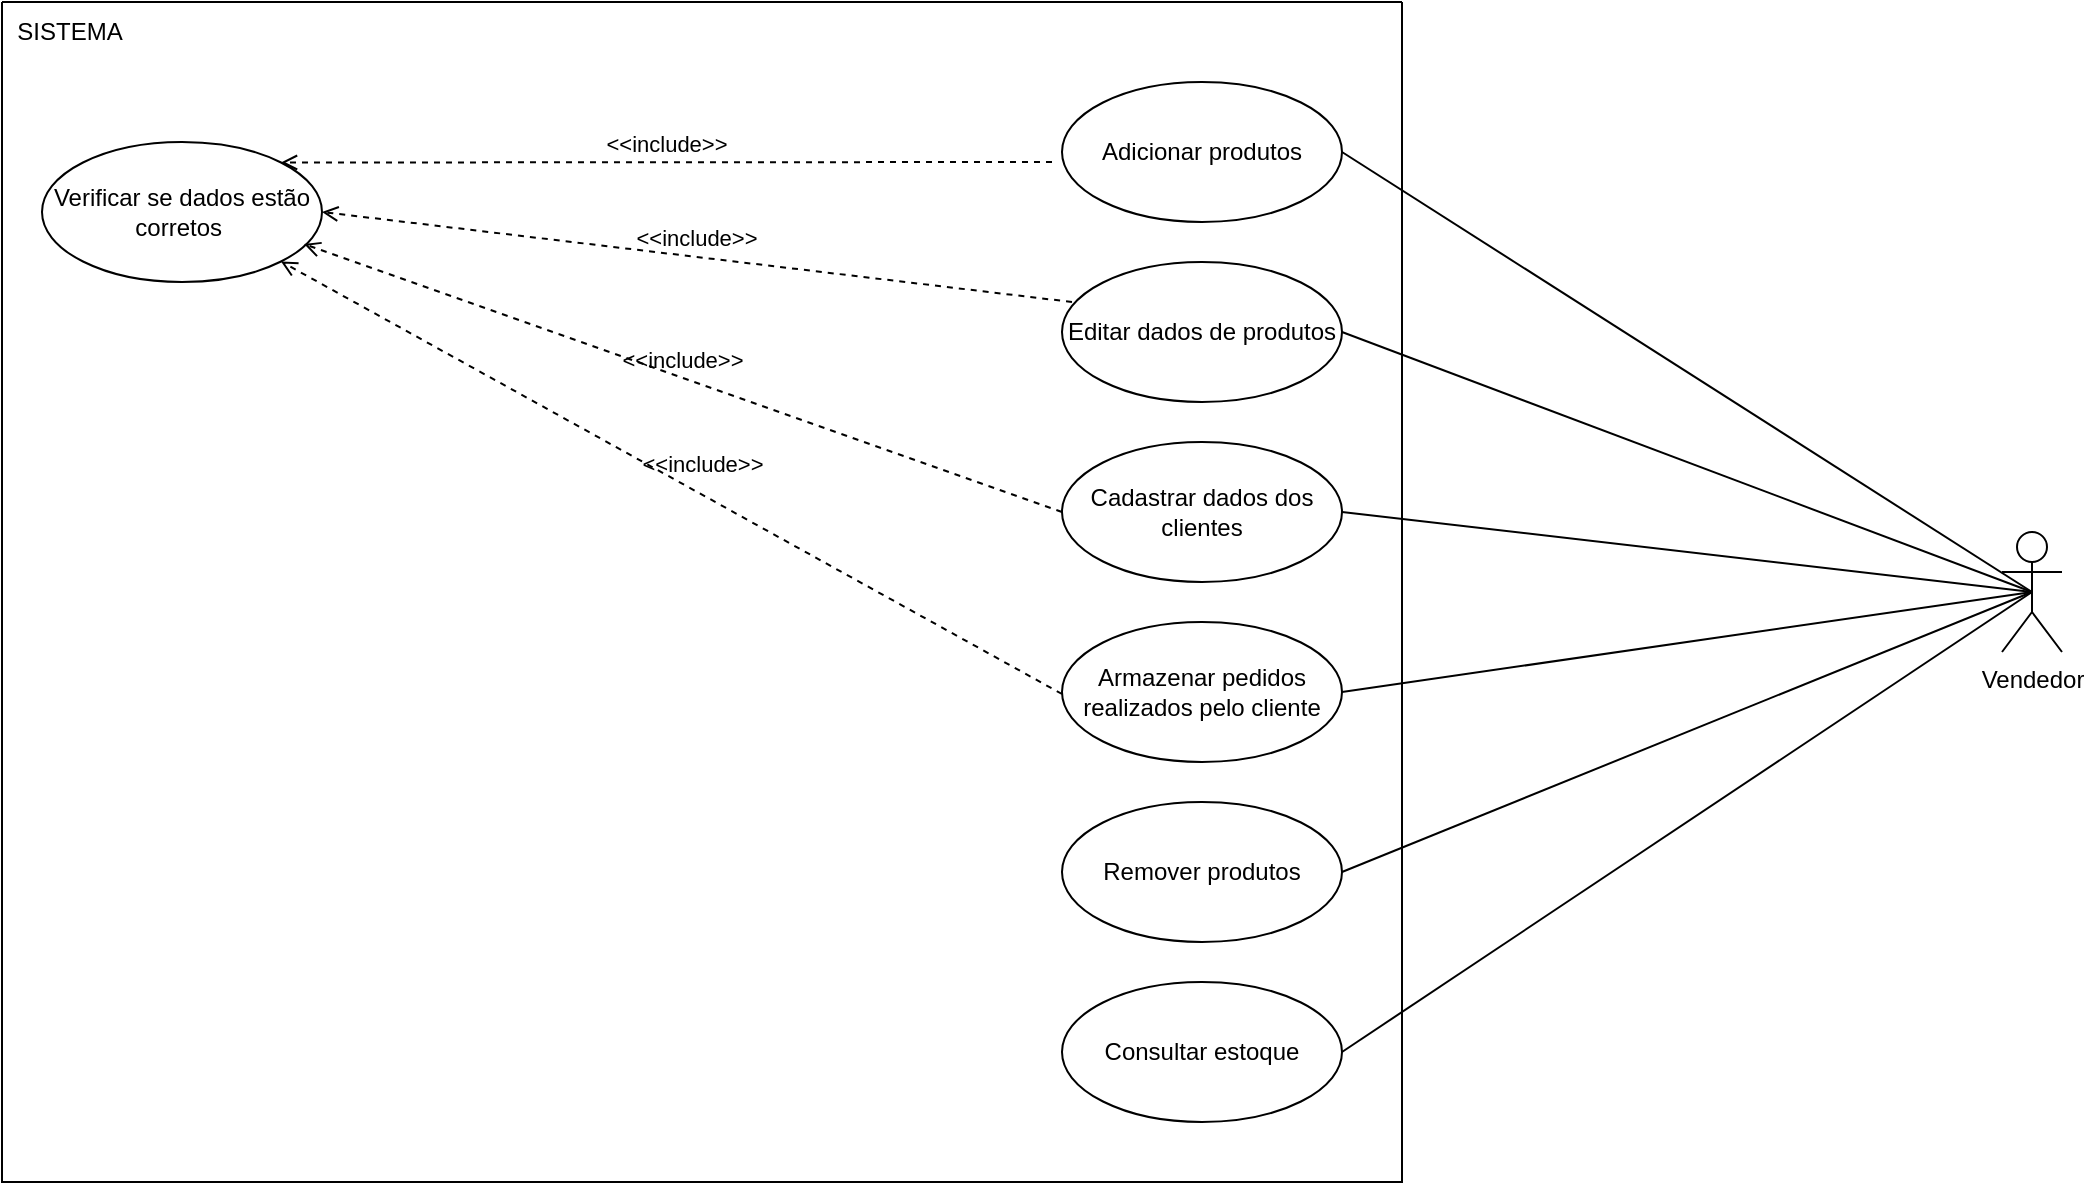 <mxfile version="24.7.17">
  <diagram name="Página-1" id="0yyZf2vExyStb92xReoz">
    <mxGraphModel dx="1434" dy="780" grid="1" gridSize="10" guides="1" tooltips="1" connect="1" arrows="1" fold="1" page="1" pageScale="1" pageWidth="827" pageHeight="1169" math="0" shadow="0">
      <root>
        <mxCell id="0" />
        <mxCell id="1" parent="0" />
        <mxCell id="PGkATcvvUGbWVfut-UY--2" value="Vendedor" style="shape=umlActor;verticalLabelPosition=bottom;verticalAlign=top;html=1;" parent="1" vertex="1">
          <mxGeometry x="1150" y="445" width="30" height="60" as="geometry" />
        </mxCell>
        <mxCell id="PGkATcvvUGbWVfut-UY--23" value="" style="endArrow=none;html=1;rounded=0;entryX=0.5;entryY=0.5;entryDx=0;entryDy=0;entryPerimeter=0;exitX=1;exitY=0.5;exitDx=0;exitDy=0;" parent="1" source="PGkATcvvUGbWVfut-UY--11" target="PGkATcvvUGbWVfut-UY--2" edge="1">
          <mxGeometry relative="1" as="geometry">
            <mxPoint x="520" y="250" as="sourcePoint" />
            <mxPoint x="700" y="330" as="targetPoint" />
          </mxGeometry>
        </mxCell>
        <mxCell id="PGkATcvvUGbWVfut-UY--25" value="" style="endArrow=none;html=1;rounded=0;entryX=0.5;entryY=0.5;entryDx=0;entryDy=0;entryPerimeter=0;exitX=1;exitY=0.5;exitDx=0;exitDy=0;" parent="1" source="PGkATcvvUGbWVfut-UY--17" target="PGkATcvvUGbWVfut-UY--2" edge="1">
          <mxGeometry relative="1" as="geometry">
            <mxPoint x="530" y="270" as="sourcePoint" />
            <mxPoint x="700" y="340" as="targetPoint" />
          </mxGeometry>
        </mxCell>
        <mxCell id="PGkATcvvUGbWVfut-UY--27" value="" style="endArrow=none;html=1;rounded=0;exitX=1;exitY=0.5;exitDx=0;exitDy=0;entryX=0.5;entryY=0.5;entryDx=0;entryDy=0;entryPerimeter=0;" parent="1" source="PGkATcvvUGbWVfut-UY--26" target="PGkATcvvUGbWVfut-UY--2" edge="1">
          <mxGeometry relative="1" as="geometry">
            <mxPoint x="520" y="424.5" as="sourcePoint" />
            <mxPoint x="700" y="330" as="targetPoint" />
          </mxGeometry>
        </mxCell>
        <mxCell id="PGkATcvvUGbWVfut-UY--29" value="" style="endArrow=none;html=1;rounded=0;entryX=0.5;entryY=0.5;entryDx=0;entryDy=0;entryPerimeter=0;exitX=1;exitY=0.5;exitDx=0;exitDy=0;" parent="1" source="PGkATcvvUGbWVfut-UY--28" target="PGkATcvvUGbWVfut-UY--2" edge="1">
          <mxGeometry relative="1" as="geometry">
            <mxPoint x="520" y="505" as="sourcePoint" />
            <mxPoint x="700" y="410" as="targetPoint" />
          </mxGeometry>
        </mxCell>
        <mxCell id="PGkATcvvUGbWVfut-UY--31" value="" style="endArrow=none;html=1;rounded=0;entryX=0.5;entryY=0.5;entryDx=0;entryDy=0;entryPerimeter=0;exitX=1;exitY=0.5;exitDx=0;exitDy=0;" parent="1" source="PGkATcvvUGbWVfut-UY--30" target="PGkATcvvUGbWVfut-UY--2" edge="1">
          <mxGeometry relative="1" as="geometry">
            <mxPoint x="520" y="605" as="sourcePoint" />
            <mxPoint x="705" y="430" as="targetPoint" />
          </mxGeometry>
        </mxCell>
        <mxCell id="PGkATcvvUGbWVfut-UY--37" value="" style="swimlane;startSize=0;" parent="1" vertex="1">
          <mxGeometry x="150" y="180" width="700" height="590" as="geometry" />
        </mxCell>
        <mxCell id="PGkATcvvUGbWVfut-UY--32" value="SISTEMA" style="text;html=1;align=center;verticalAlign=middle;whiteSpace=wrap;rounded=0;" parent="PGkATcvvUGbWVfut-UY--37" vertex="1">
          <mxGeometry x="4" width="60" height="30" as="geometry" />
        </mxCell>
        <mxCell id="PGkATcvvUGbWVfut-UY--11" value="Adicionar produtos" style="ellipse;whiteSpace=wrap;html=1;" parent="PGkATcvvUGbWVfut-UY--37" vertex="1">
          <mxGeometry x="530" y="40" width="140" height="70" as="geometry" />
        </mxCell>
        <mxCell id="PGkATcvvUGbWVfut-UY--22" value="" style="text;strokeColor=none;fillColor=none;align=left;verticalAlign=middle;spacingTop=-1;spacingLeft=4;spacingRight=4;rotatable=0;labelPosition=right;points=[];portConstraint=eastwest;" parent="PGkATcvvUGbWVfut-UY--37" vertex="1">
          <mxGeometry x="680" y="260" width="20" height="14" as="geometry" />
        </mxCell>
        <mxCell id="U0aSdUmngwH33HCEDwY0-1" value="Verificar se dados estão corretos&amp;nbsp;" style="ellipse;whiteSpace=wrap;html=1;" parent="PGkATcvvUGbWVfut-UY--37" vertex="1">
          <mxGeometry x="20" y="70" width="140" height="70" as="geometry" />
        </mxCell>
        <mxCell id="PGkATcvvUGbWVfut-UY--17" value="Remover produtos" style="ellipse;whiteSpace=wrap;html=1;" parent="PGkATcvvUGbWVfut-UY--37" vertex="1">
          <mxGeometry x="530" y="400" width="140" height="70" as="geometry" />
        </mxCell>
        <mxCell id="PGkATcvvUGbWVfut-UY--26" value="Editar dados de produtos" style="ellipse;whiteSpace=wrap;html=1;" parent="PGkATcvvUGbWVfut-UY--37" vertex="1">
          <mxGeometry x="530" y="130" width="140" height="70" as="geometry" />
        </mxCell>
        <mxCell id="U0aSdUmngwH33HCEDwY0-5" value="&amp;lt;&amp;lt;include&amp;gt;&amp;gt;" style="html=1;verticalAlign=bottom;labelBackgroundColor=none;endArrow=open;endFill=0;dashed=1;rounded=0;entryX=1;entryY=0;entryDx=0;entryDy=0;" parent="PGkATcvvUGbWVfut-UY--37" target="U0aSdUmngwH33HCEDwY0-1" edge="1">
          <mxGeometry width="160" relative="1" as="geometry">
            <mxPoint x="525" y="80" as="sourcePoint" />
            <mxPoint x="675" y="70" as="targetPoint" />
          </mxGeometry>
        </mxCell>
        <mxCell id="U0aSdUmngwH33HCEDwY0-6" value="&amp;lt;&amp;lt;include&amp;gt;&amp;gt;" style="html=1;verticalAlign=bottom;labelBackgroundColor=none;endArrow=open;endFill=0;dashed=1;rounded=0;entryX=1;entryY=0.5;entryDx=0;entryDy=0;" parent="PGkATcvvUGbWVfut-UY--37" target="U0aSdUmngwH33HCEDwY0-1" edge="1">
          <mxGeometry width="160" relative="1" as="geometry">
            <mxPoint x="535" y="150" as="sourcePoint" />
            <mxPoint x="460" y="185" as="targetPoint" />
          </mxGeometry>
        </mxCell>
        <mxCell id="PGkATcvvUGbWVfut-UY--28" value="Cadastrar dados dos clientes" style="ellipse;whiteSpace=wrap;html=1;" parent="PGkATcvvUGbWVfut-UY--37" vertex="1">
          <mxGeometry x="530" y="220" width="140" height="70" as="geometry" />
        </mxCell>
        <mxCell id="U0aSdUmngwH33HCEDwY0-9" value="&amp;lt;&amp;lt;include&amp;gt;&amp;gt;" style="html=1;verticalAlign=bottom;labelBackgroundColor=none;endArrow=open;endFill=0;dashed=1;rounded=0;entryX=0.936;entryY=0.729;entryDx=0;entryDy=0;entryPerimeter=0;exitX=0;exitY=0.5;exitDx=0;exitDy=0;" parent="PGkATcvvUGbWVfut-UY--37" source="PGkATcvvUGbWVfut-UY--28" target="U0aSdUmngwH33HCEDwY0-1" edge="1">
          <mxGeometry width="160" relative="1" as="geometry">
            <mxPoint x="545" y="160" as="sourcePoint" />
            <mxPoint x="430" y="150" as="targetPoint" />
          </mxGeometry>
        </mxCell>
        <mxCell id="PGkATcvvUGbWVfut-UY--30" value="Consultar estoque" style="ellipse;whiteSpace=wrap;html=1;" parent="PGkATcvvUGbWVfut-UY--37" vertex="1">
          <mxGeometry x="530" y="490" width="140" height="70" as="geometry" />
        </mxCell>
        <mxCell id="PGkATcvvUGbWVfut-UY--38" value="Armazenar pedidos realizados pelo cliente" style="ellipse;whiteSpace=wrap;html=1;" parent="PGkATcvvUGbWVfut-UY--37" vertex="1">
          <mxGeometry x="530" y="310" width="140" height="70" as="geometry" />
        </mxCell>
        <mxCell id="U0aSdUmngwH33HCEDwY0-10" value="&amp;lt;&amp;lt;include&amp;gt;&amp;gt;" style="html=1;verticalAlign=bottom;labelBackgroundColor=none;endArrow=open;endFill=0;dashed=1;rounded=0;exitX=0;exitY=0.5;exitDx=0;exitDy=0;entryX=1;entryY=1;entryDx=0;entryDy=0;" parent="PGkATcvvUGbWVfut-UY--37" target="U0aSdUmngwH33HCEDwY0-1" edge="1">
          <mxGeometry x="-0.064" y="-6" width="160" relative="1" as="geometry">
            <mxPoint x="530" y="346" as="sourcePoint" />
            <mxPoint x="404" y="240" as="targetPoint" />
            <mxPoint as="offset" />
          </mxGeometry>
        </mxCell>
        <mxCell id="PGkATcvvUGbWVfut-UY--39" value="" style="endArrow=none;html=1;rounded=0;entryX=0.5;entryY=0.5;entryDx=0;entryDy=0;entryPerimeter=0;exitX=1;exitY=0.5;exitDx=0;exitDy=0;" parent="1" source="PGkATcvvUGbWVfut-UY--38" target="PGkATcvvUGbWVfut-UY--2" edge="1">
          <mxGeometry relative="1" as="geometry">
            <mxPoint x="520" y="695" as="sourcePoint" />
            <mxPoint x="735" y="520" as="targetPoint" />
          </mxGeometry>
        </mxCell>
      </root>
    </mxGraphModel>
  </diagram>
</mxfile>
